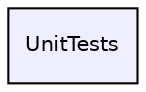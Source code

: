 digraph "UnitTests" {
  compound=true
  node [ fontsize="10", fontname="Helvetica"];
  edge [ labelfontsize="10", labelfontname="Helvetica"];
  dir_4be4f7b278e009bf0f1906cf31fb73bd [shape=box, label="UnitTests", style="filled", fillcolor="#eeeeff", pencolor="black", URL="dir_4be4f7b278e009bf0f1906cf31fb73bd.html"];
}

